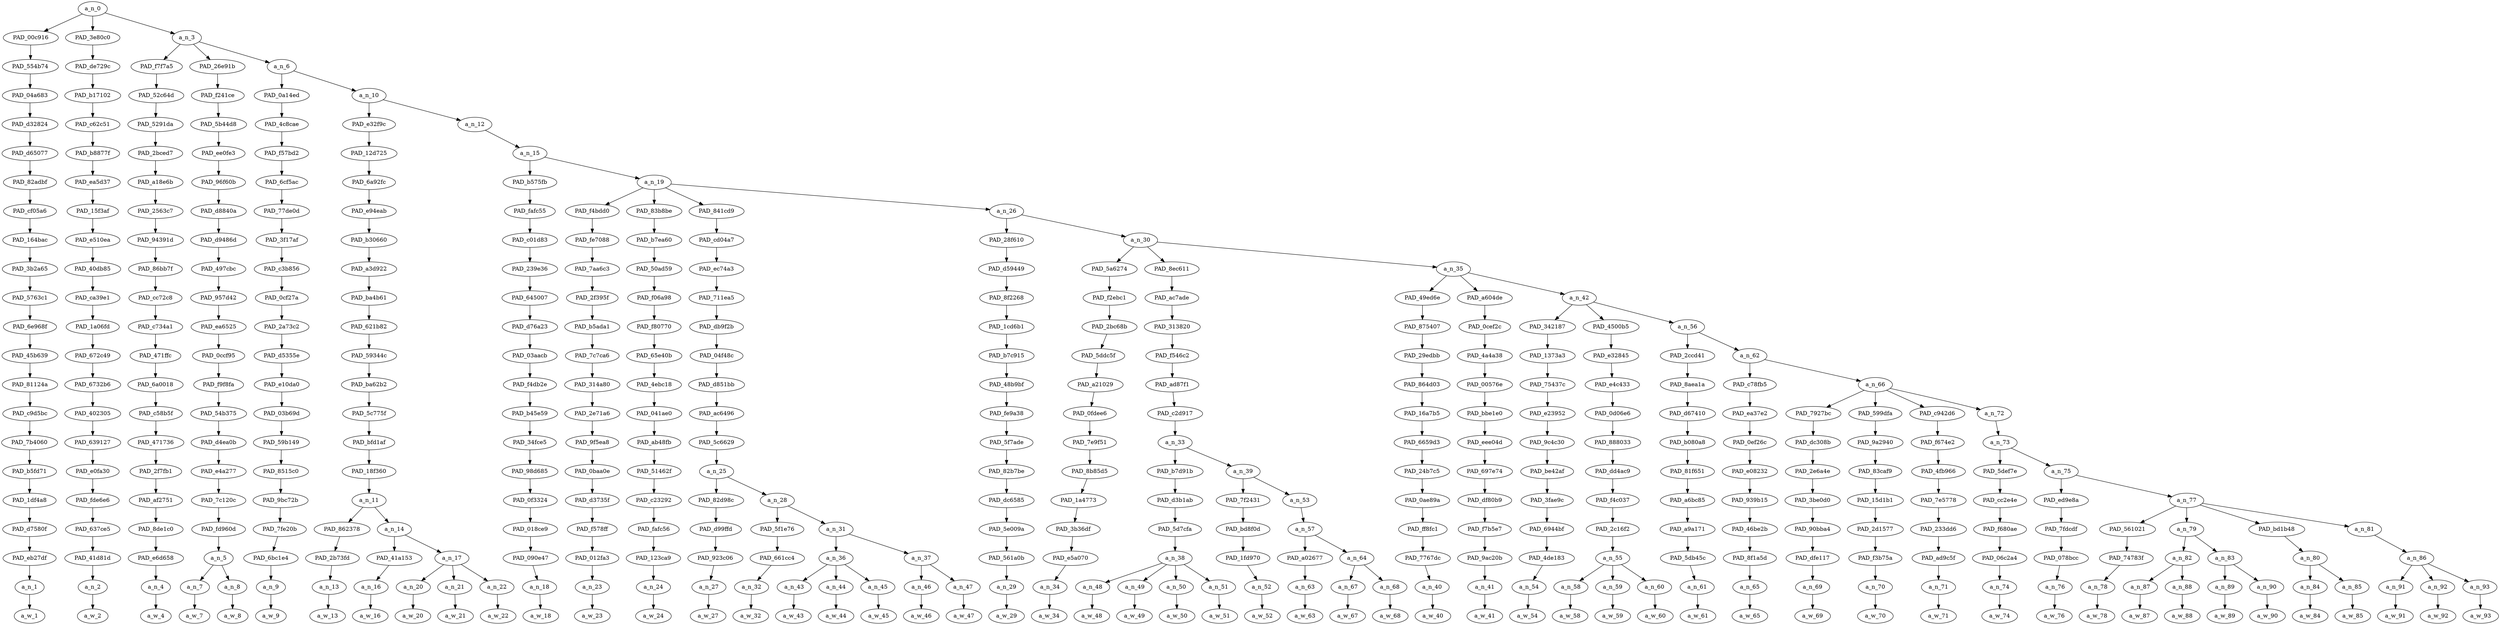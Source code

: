 strict digraph "" {
	a_n_0	[div_dir=1,
		index=0,
		level=21,
		pos="1.8002698607896088,21!",
		text_span="[0, 1, 2, 3, 4, 5, 6, 7, 8, 9, 10, 11, 12, 13, 14, 15, 16, 17, 18, 19, 20, 21, 22, 23, 24, 25, 26, 27, 28, 29, 30, 31, 32, 33, 34, \
35, 36, 37, 38, 39, 40, 41, 42, 43, 44, 45, 46, 47, 48, 49, 50, 51, 52, 53]",
		value=1.00000000];
	PAD_00c916	[div_dir=1,
		index=0,
		level=20,
		pos="0.0,20!",
		text_span="[0]",
		value=0.01052101];
	a_n_0 -> PAD_00c916;
	PAD_3e80c0	[div_dir=1,
		index=1,
		level=20,
		pos="1.0,20!",
		text_span="[1]",
		value=0.00898498];
	a_n_0 -> PAD_3e80c0;
	a_n_3	[div_dir=1,
		index=2,
		level=20,
		pos="4.400809582368827,20!",
		text_span="[2, 3, 4, 5, 6, 7, 8, 9, 10, 11, 12, 13, 14, 15, 16, 17, 18, 19, 20, 21, 22, 23, 24, 25, 26, 27, 28, 29, 30, 31, 32, 33, 34, 35, \
36, 37, 38, 39, 40, 41, 42, 43, 44, 45, 46, 47, 48, 49, 50, 51, 52, 53]",
		value=0.98032809];
	a_n_0 -> a_n_3;
	PAD_554b74	[div_dir=1,
		index=0,
		level=19,
		pos="0.0,19!",
		text_span="[0]",
		value=0.01052101];
	PAD_00c916 -> PAD_554b74;
	PAD_04a683	[div_dir=1,
		index=0,
		level=18,
		pos="0.0,18!",
		text_span="[0]",
		value=0.01052101];
	PAD_554b74 -> PAD_04a683;
	PAD_d32824	[div_dir=1,
		index=0,
		level=17,
		pos="0.0,17!",
		text_span="[0]",
		value=0.01052101];
	PAD_04a683 -> PAD_d32824;
	PAD_d65077	[div_dir=1,
		index=0,
		level=16,
		pos="0.0,16!",
		text_span="[0]",
		value=0.01052101];
	PAD_d32824 -> PAD_d65077;
	PAD_82adbf	[div_dir=1,
		index=0,
		level=15,
		pos="0.0,15!",
		text_span="[0]",
		value=0.01052101];
	PAD_d65077 -> PAD_82adbf;
	PAD_cf05a6	[div_dir=1,
		index=0,
		level=14,
		pos="0.0,14!",
		text_span="[0]",
		value=0.01052101];
	PAD_82adbf -> PAD_cf05a6;
	PAD_164bac	[div_dir=1,
		index=0,
		level=13,
		pos="0.0,13!",
		text_span="[0]",
		value=0.01052101];
	PAD_cf05a6 -> PAD_164bac;
	PAD_3b2a65	[div_dir=1,
		index=0,
		level=12,
		pos="0.0,12!",
		text_span="[0]",
		value=0.01052101];
	PAD_164bac -> PAD_3b2a65;
	PAD_5763c1	[div_dir=1,
		index=0,
		level=11,
		pos="0.0,11!",
		text_span="[0]",
		value=0.01052101];
	PAD_3b2a65 -> PAD_5763c1;
	PAD_6e968f	[div_dir=1,
		index=0,
		level=10,
		pos="0.0,10!",
		text_span="[0]",
		value=0.01052101];
	PAD_5763c1 -> PAD_6e968f;
	PAD_45b639	[div_dir=1,
		index=0,
		level=9,
		pos="0.0,9!",
		text_span="[0]",
		value=0.01052101];
	PAD_6e968f -> PAD_45b639;
	PAD_81124a	[div_dir=1,
		index=0,
		level=8,
		pos="0.0,8!",
		text_span="[0]",
		value=0.01052101];
	PAD_45b639 -> PAD_81124a;
	PAD_c9d5bc	[div_dir=1,
		index=0,
		level=7,
		pos="0.0,7!",
		text_span="[0]",
		value=0.01052101];
	PAD_81124a -> PAD_c9d5bc;
	PAD_7b4060	[div_dir=1,
		index=0,
		level=6,
		pos="0.0,6!",
		text_span="[0]",
		value=0.01052101];
	PAD_c9d5bc -> PAD_7b4060;
	PAD_b5fd71	[div_dir=1,
		index=0,
		level=5,
		pos="0.0,5!",
		text_span="[0]",
		value=0.01052101];
	PAD_7b4060 -> PAD_b5fd71;
	PAD_1df4a8	[div_dir=1,
		index=0,
		level=4,
		pos="0.0,4!",
		text_span="[0]",
		value=0.01052101];
	PAD_b5fd71 -> PAD_1df4a8;
	PAD_d7580f	[div_dir=1,
		index=0,
		level=3,
		pos="0.0,3!",
		text_span="[0]",
		value=0.01052101];
	PAD_1df4a8 -> PAD_d7580f;
	PAD_eb27df	[div_dir=1,
		index=0,
		level=2,
		pos="0.0,2!",
		text_span="[0]",
		value=0.01052101];
	PAD_d7580f -> PAD_eb27df;
	a_n_1	[div_dir=1,
		index=0,
		level=1,
		pos="0.0,1!",
		text_span="[0]",
		value=0.01052101];
	PAD_eb27df -> a_n_1;
	a_w_1	[div_dir=0,
		index=0,
		level=0,
		pos="0,0!",
		text_span="[0]",
		value=i];
	a_n_1 -> a_w_1;
	PAD_de729c	[div_dir=1,
		index=1,
		level=19,
		pos="1.0,19!",
		text_span="[1]",
		value=0.00898498];
	PAD_3e80c0 -> PAD_de729c;
	PAD_b17102	[div_dir=1,
		index=1,
		level=18,
		pos="1.0,18!",
		text_span="[1]",
		value=0.00898498];
	PAD_de729c -> PAD_b17102;
	PAD_c62c51	[div_dir=1,
		index=1,
		level=17,
		pos="1.0,17!",
		text_span="[1]",
		value=0.00898498];
	PAD_b17102 -> PAD_c62c51;
	PAD_b8877f	[div_dir=1,
		index=1,
		level=16,
		pos="1.0,16!",
		text_span="[1]",
		value=0.00898498];
	PAD_c62c51 -> PAD_b8877f;
	PAD_ea5d37	[div_dir=1,
		index=1,
		level=15,
		pos="1.0,15!",
		text_span="[1]",
		value=0.00898498];
	PAD_b8877f -> PAD_ea5d37;
	PAD_15f3af	[div_dir=1,
		index=1,
		level=14,
		pos="1.0,14!",
		text_span="[1]",
		value=0.00898498];
	PAD_ea5d37 -> PAD_15f3af;
	PAD_e510ea	[div_dir=1,
		index=1,
		level=13,
		pos="1.0,13!",
		text_span="[1]",
		value=0.00898498];
	PAD_15f3af -> PAD_e510ea;
	PAD_40db85	[div_dir=1,
		index=1,
		level=12,
		pos="1.0,12!",
		text_span="[1]",
		value=0.00898498];
	PAD_e510ea -> PAD_40db85;
	PAD_ca39e1	[div_dir=1,
		index=1,
		level=11,
		pos="1.0,11!",
		text_span="[1]",
		value=0.00898498];
	PAD_40db85 -> PAD_ca39e1;
	PAD_1a06fd	[div_dir=1,
		index=1,
		level=10,
		pos="1.0,10!",
		text_span="[1]",
		value=0.00898498];
	PAD_ca39e1 -> PAD_1a06fd;
	PAD_672c49	[div_dir=1,
		index=1,
		level=9,
		pos="1.0,9!",
		text_span="[1]",
		value=0.00898498];
	PAD_1a06fd -> PAD_672c49;
	PAD_6732b6	[div_dir=1,
		index=1,
		level=8,
		pos="1.0,8!",
		text_span="[1]",
		value=0.00898498];
	PAD_672c49 -> PAD_6732b6;
	PAD_402305	[div_dir=1,
		index=1,
		level=7,
		pos="1.0,7!",
		text_span="[1]",
		value=0.00898498];
	PAD_6732b6 -> PAD_402305;
	PAD_639127	[div_dir=1,
		index=1,
		level=6,
		pos="1.0,6!",
		text_span="[1]",
		value=0.00898498];
	PAD_402305 -> PAD_639127;
	PAD_e0fa30	[div_dir=1,
		index=1,
		level=5,
		pos="1.0,5!",
		text_span="[1]",
		value=0.00898498];
	PAD_639127 -> PAD_e0fa30;
	PAD_fde6e6	[div_dir=1,
		index=1,
		level=4,
		pos="1.0,4!",
		text_span="[1]",
		value=0.00898498];
	PAD_e0fa30 -> PAD_fde6e6;
	PAD_637ce5	[div_dir=1,
		index=1,
		level=3,
		pos="1.0,3!",
		text_span="[1]",
		value=0.00898498];
	PAD_fde6e6 -> PAD_637ce5;
	PAD_41d81d	[div_dir=1,
		index=1,
		level=2,
		pos="1.0,2!",
		text_span="[1]",
		value=0.00898498];
	PAD_637ce5 -> PAD_41d81d;
	a_n_2	[div_dir=1,
		index=1,
		level=1,
		pos="1.0,1!",
		text_span="[1]",
		value=0.00898498];
	PAD_41d81d -> a_n_2;
	a_w_2	[div_dir=0,
		index=1,
		level=0,
		pos="1,0!",
		text_span="[1]",
		value=never];
	a_n_2 -> a_w_2;
	PAD_f7f7a5	[div_dir=1,
		index=2,
		level=19,
		pos="2.0,19!",
		text_span="[2]",
		value=0.00850490];
	a_n_3 -> PAD_f7f7a5;
	PAD_26e91b	[div_dir=1,
		index=3,
		level=19,
		pos="3.5,19!",
		text_span="[3, 4]",
		value=0.02326761];
	a_n_3 -> PAD_26e91b;
	a_n_6	[div_dir=1,
		index=4,
		level=19,
		pos="7.702428747106482,19!",
		text_span="[5, 6, 7, 8, 9, 10, 11, 12, 13, 14, 15, 16, 17, 18, 19, 20, 21, 22, 23, 24, 25, 26, 27, 28, 29, 30, 31, 32, 33, 34, 35, 36, 37, \
38, 39, 40, 41, 42, 43, 44, 45, 46, 47, 48, 49, 50, 51, 52, 53]",
		value=0.94839617];
	a_n_3 -> a_n_6;
	PAD_52c64d	[div_dir=1,
		index=2,
		level=18,
		pos="2.0,18!",
		text_span="[2]",
		value=0.00850490];
	PAD_f7f7a5 -> PAD_52c64d;
	PAD_5291da	[div_dir=1,
		index=2,
		level=17,
		pos="2.0,17!",
		text_span="[2]",
		value=0.00850490];
	PAD_52c64d -> PAD_5291da;
	PAD_2bced7	[div_dir=1,
		index=2,
		level=16,
		pos="2.0,16!",
		text_span="[2]",
		value=0.00850490];
	PAD_5291da -> PAD_2bced7;
	PAD_a18e6b	[div_dir=1,
		index=2,
		level=15,
		pos="2.0,15!",
		text_span="[2]",
		value=0.00850490];
	PAD_2bced7 -> PAD_a18e6b;
	PAD_2563c7	[div_dir=1,
		index=2,
		level=14,
		pos="2.0,14!",
		text_span="[2]",
		value=0.00850490];
	PAD_a18e6b -> PAD_2563c7;
	PAD_94391d	[div_dir=1,
		index=2,
		level=13,
		pos="2.0,13!",
		text_span="[2]",
		value=0.00850490];
	PAD_2563c7 -> PAD_94391d;
	PAD_86bb7f	[div_dir=1,
		index=2,
		level=12,
		pos="2.0,12!",
		text_span="[2]",
		value=0.00850490];
	PAD_94391d -> PAD_86bb7f;
	PAD_cc72c8	[div_dir=1,
		index=2,
		level=11,
		pos="2.0,11!",
		text_span="[2]",
		value=0.00850490];
	PAD_86bb7f -> PAD_cc72c8;
	PAD_c734a1	[div_dir=1,
		index=2,
		level=10,
		pos="2.0,10!",
		text_span="[2]",
		value=0.00850490];
	PAD_cc72c8 -> PAD_c734a1;
	PAD_471ffc	[div_dir=1,
		index=2,
		level=9,
		pos="2.0,9!",
		text_span="[2]",
		value=0.00850490];
	PAD_c734a1 -> PAD_471ffc;
	PAD_6a0018	[div_dir=1,
		index=2,
		level=8,
		pos="2.0,8!",
		text_span="[2]",
		value=0.00850490];
	PAD_471ffc -> PAD_6a0018;
	PAD_c58b5f	[div_dir=1,
		index=2,
		level=7,
		pos="2.0,7!",
		text_span="[2]",
		value=0.00850490];
	PAD_6a0018 -> PAD_c58b5f;
	PAD_471736	[div_dir=1,
		index=2,
		level=6,
		pos="2.0,6!",
		text_span="[2]",
		value=0.00850490];
	PAD_c58b5f -> PAD_471736;
	PAD_2f7fb1	[div_dir=1,
		index=2,
		level=5,
		pos="2.0,5!",
		text_span="[2]",
		value=0.00850490];
	PAD_471736 -> PAD_2f7fb1;
	PAD_af2751	[div_dir=1,
		index=2,
		level=4,
		pos="2.0,4!",
		text_span="[2]",
		value=0.00850490];
	PAD_2f7fb1 -> PAD_af2751;
	PAD_8de1c0	[div_dir=1,
		index=2,
		level=3,
		pos="2.0,3!",
		text_span="[2]",
		value=0.00850490];
	PAD_af2751 -> PAD_8de1c0;
	PAD_e6d658	[div_dir=1,
		index=2,
		level=2,
		pos="2.0,2!",
		text_span="[2]",
		value=0.00850490];
	PAD_8de1c0 -> PAD_e6d658;
	a_n_4	[div_dir=1,
		index=2,
		level=1,
		pos="2.0,1!",
		text_span="[2]",
		value=0.00850490];
	PAD_e6d658 -> a_n_4;
	a_w_4	[div_dir=0,
		index=2,
		level=0,
		pos="2,0!",
		text_span="[2]",
		value=thought];
	a_n_4 -> a_w_4;
	PAD_f241ce	[div_dir=1,
		index=3,
		level=18,
		pos="3.5,18!",
		text_span="[3, 4]",
		value=0.02326761];
	PAD_26e91b -> PAD_f241ce;
	PAD_5b44d8	[div_dir=1,
		index=3,
		level=17,
		pos="3.5,17!",
		text_span="[3, 4]",
		value=0.02326761];
	PAD_f241ce -> PAD_5b44d8;
	PAD_ee0fe3	[div_dir=1,
		index=3,
		level=16,
		pos="3.5,16!",
		text_span="[3, 4]",
		value=0.02326761];
	PAD_5b44d8 -> PAD_ee0fe3;
	PAD_96f60b	[div_dir=1,
		index=3,
		level=15,
		pos="3.5,15!",
		text_span="[3, 4]",
		value=0.02326761];
	PAD_ee0fe3 -> PAD_96f60b;
	PAD_d8840a	[div_dir=1,
		index=3,
		level=14,
		pos="3.5,14!",
		text_span="[3, 4]",
		value=0.02326761];
	PAD_96f60b -> PAD_d8840a;
	PAD_d9486d	[div_dir=1,
		index=3,
		level=13,
		pos="3.5,13!",
		text_span="[3, 4]",
		value=0.02326761];
	PAD_d8840a -> PAD_d9486d;
	PAD_497cbc	[div_dir=1,
		index=3,
		level=12,
		pos="3.5,12!",
		text_span="[3, 4]",
		value=0.02326761];
	PAD_d9486d -> PAD_497cbc;
	PAD_957d42	[div_dir=1,
		index=3,
		level=11,
		pos="3.5,11!",
		text_span="[3, 4]",
		value=0.02326761];
	PAD_497cbc -> PAD_957d42;
	PAD_ea6525	[div_dir=1,
		index=3,
		level=10,
		pos="3.5,10!",
		text_span="[3, 4]",
		value=0.02326761];
	PAD_957d42 -> PAD_ea6525;
	PAD_0ccf95	[div_dir=1,
		index=3,
		level=9,
		pos="3.5,9!",
		text_span="[3, 4]",
		value=0.02326761];
	PAD_ea6525 -> PAD_0ccf95;
	PAD_f9f8fa	[div_dir=1,
		index=3,
		level=8,
		pos="3.5,8!",
		text_span="[3, 4]",
		value=0.02326761];
	PAD_0ccf95 -> PAD_f9f8fa;
	PAD_54b375	[div_dir=1,
		index=3,
		level=7,
		pos="3.5,7!",
		text_span="[3, 4]",
		value=0.02326761];
	PAD_f9f8fa -> PAD_54b375;
	PAD_d4ea0b	[div_dir=1,
		index=3,
		level=6,
		pos="3.5,6!",
		text_span="[3, 4]",
		value=0.02326761];
	PAD_54b375 -> PAD_d4ea0b;
	PAD_e4a277	[div_dir=1,
		index=3,
		level=5,
		pos="3.5,5!",
		text_span="[3, 4]",
		value=0.02326761];
	PAD_d4ea0b -> PAD_e4a277;
	PAD_7c120c	[div_dir=1,
		index=3,
		level=4,
		pos="3.5,4!",
		text_span="[3, 4]",
		value=0.02326761];
	PAD_e4a277 -> PAD_7c120c;
	PAD_fd960d	[div_dir=1,
		index=3,
		level=3,
		pos="3.5,3!",
		text_span="[3, 4]",
		value=0.02326761];
	PAD_7c120c -> PAD_fd960d;
	a_n_5	[div_dir=1,
		index=3,
		level=2,
		pos="3.5,2!",
		text_span="[3, 4]",
		value=0.02326761];
	PAD_fd960d -> a_n_5;
	a_n_7	[div_dir=1,
		index=3,
		level=1,
		pos="3.0,1!",
		text_span="[3]",
		value=0.00797080];
	a_n_5 -> a_n_7;
	a_n_8	[div_dir=1,
		index=4,
		level=1,
		pos="4.0,1!",
		text_span="[4]",
		value=0.01525248];
	a_n_5 -> a_n_8;
	a_w_7	[div_dir=0,
		index=3,
		level=0,
		pos="3,0!",
		text_span="[3]",
		value=about];
	a_n_7 -> a_w_7;
	a_w_8	[div_dir=0,
		index=4,
		level=0,
		pos="4,0!",
		text_span="[4]",
		value=race];
	a_n_8 -> a_w_8;
	PAD_0a14ed	[div_dir=1,
		index=4,
		level=18,
		pos="5.0,18!",
		text_span="[5]",
		value=0.00758243];
	a_n_6 -> PAD_0a14ed;
	a_n_10	[div_dir=1,
		index=5,
		level=18,
		pos="10.404857494212964,18!",
		text_span="[6, 7, 8, 9, 10, 11, 12, 13, 14, 15, 16, 17, 18, 19, 20, 21, 22, 23, 24, 25, 26, 27, 28, 29, 30, 31, 32, 33, 34, 35, 36, 37, 38, \
39, 40, 41, 42, 43, 44, 45, 46, 47, 48, 49, 50, 51, 52, 53]",
		value=0.94066020];
	a_n_6 -> a_n_10;
	PAD_4c8cae	[div_dir=1,
		index=4,
		level=17,
		pos="5.0,17!",
		text_span="[5]",
		value=0.00758243];
	PAD_0a14ed -> PAD_4c8cae;
	PAD_f57bd2	[div_dir=1,
		index=4,
		level=16,
		pos="5.0,16!",
		text_span="[5]",
		value=0.00758243];
	PAD_4c8cae -> PAD_f57bd2;
	PAD_6cf5ac	[div_dir=1,
		index=4,
		level=15,
		pos="5.0,15!",
		text_span="[5]",
		value=0.00758243];
	PAD_f57bd2 -> PAD_6cf5ac;
	PAD_77de0d	[div_dir=1,
		index=4,
		level=14,
		pos="5.0,14!",
		text_span="[5]",
		value=0.00758243];
	PAD_6cf5ac -> PAD_77de0d;
	PAD_3f17af	[div_dir=1,
		index=4,
		level=13,
		pos="5.0,13!",
		text_span="[5]",
		value=0.00758243];
	PAD_77de0d -> PAD_3f17af;
	PAD_c3b856	[div_dir=1,
		index=4,
		level=12,
		pos="5.0,12!",
		text_span="[5]",
		value=0.00758243];
	PAD_3f17af -> PAD_c3b856;
	PAD_0cf27a	[div_dir=1,
		index=4,
		level=11,
		pos="5.0,11!",
		text_span="[5]",
		value=0.00758243];
	PAD_c3b856 -> PAD_0cf27a;
	PAD_2a73c2	[div_dir=1,
		index=4,
		level=10,
		pos="5.0,10!",
		text_span="[5]",
		value=0.00758243];
	PAD_0cf27a -> PAD_2a73c2;
	PAD_d5355e	[div_dir=1,
		index=4,
		level=9,
		pos="5.0,9!",
		text_span="[5]",
		value=0.00758243];
	PAD_2a73c2 -> PAD_d5355e;
	PAD_e10da0	[div_dir=1,
		index=4,
		level=8,
		pos="5.0,8!",
		text_span="[5]",
		value=0.00758243];
	PAD_d5355e -> PAD_e10da0;
	PAD_03b69d	[div_dir=1,
		index=4,
		level=7,
		pos="5.0,7!",
		text_span="[5]",
		value=0.00758243];
	PAD_e10da0 -> PAD_03b69d;
	PAD_59b149	[div_dir=1,
		index=4,
		level=6,
		pos="5.0,6!",
		text_span="[5]",
		value=0.00758243];
	PAD_03b69d -> PAD_59b149;
	PAD_8515c0	[div_dir=1,
		index=4,
		level=5,
		pos="5.0,5!",
		text_span="[5]",
		value=0.00758243];
	PAD_59b149 -> PAD_8515c0;
	PAD_9bc72b	[div_dir=1,
		index=4,
		level=4,
		pos="5.0,4!",
		text_span="[5]",
		value=0.00758243];
	PAD_8515c0 -> PAD_9bc72b;
	PAD_7fe20b	[div_dir=1,
		index=4,
		level=3,
		pos="5.0,3!",
		text_span="[5]",
		value=0.00758243];
	PAD_9bc72b -> PAD_7fe20b;
	PAD_6bc1e4	[div_dir=1,
		index=4,
		level=2,
		pos="5.0,2!",
		text_span="[5]",
		value=0.00758243];
	PAD_7fe20b -> PAD_6bc1e4;
	a_n_9	[div_dir=1,
		index=5,
		level=1,
		pos="5.0,1!",
		text_span="[5]",
		value=0.00758243];
	PAD_6bc1e4 -> a_n_9;
	a_w_9	[div_dir=0,
		index=5,
		level=0,
		pos="5,0!",
		text_span="[5]",
		value=in];
	a_n_9 -> a_w_9;
	PAD_e32f9c	[div_dir=1,
		index=5,
		level=17,
		pos="7.0,17!",
		text_span="[6, 7, 8, 9, 10]",
		value=0.05967443];
	a_n_10 -> PAD_e32f9c;
	a_n_12	[div_dir=1,
		index=6,
		level=17,
		pos="13.809714988425927,17!",
		text_span="[11, 12, 13, 14, 15, 16, 17, 18, 19, 20, 21, 22, 23, 24, 25, 26, 27, 28, 29, 30, 31, 32, 33, 34, 35, 36, 37, 38, 39, 40, 41, 42, \
43, 44, 45, 46, 47, 48, 49, 50, 51, 52, 53]",
		value=0.88083484];
	a_n_10 -> a_n_12;
	PAD_12d725	[div_dir=1,
		index=5,
		level=16,
		pos="7.0,16!",
		text_span="[6, 7, 8, 9, 10]",
		value=0.05967443];
	PAD_e32f9c -> PAD_12d725;
	PAD_6a92fc	[div_dir=1,
		index=5,
		level=15,
		pos="7.0,15!",
		text_span="[6, 7, 8, 9, 10]",
		value=0.05967443];
	PAD_12d725 -> PAD_6a92fc;
	PAD_e94eab	[div_dir=1,
		index=5,
		level=14,
		pos="7.0,14!",
		text_span="[6, 7, 8, 9, 10]",
		value=0.05967443];
	PAD_6a92fc -> PAD_e94eab;
	PAD_b30660	[div_dir=1,
		index=5,
		level=13,
		pos="7.0,13!",
		text_span="[6, 7, 8, 9, 10]",
		value=0.05967443];
	PAD_e94eab -> PAD_b30660;
	PAD_a3d922	[div_dir=1,
		index=5,
		level=12,
		pos="7.0,12!",
		text_span="[6, 7, 8, 9, 10]",
		value=0.05967443];
	PAD_b30660 -> PAD_a3d922;
	PAD_ba4b61	[div_dir=1,
		index=5,
		level=11,
		pos="7.0,11!",
		text_span="[6, 7, 8, 9, 10]",
		value=0.05967443];
	PAD_a3d922 -> PAD_ba4b61;
	PAD_621b82	[div_dir=1,
		index=5,
		level=10,
		pos="7.0,10!",
		text_span="[6, 7, 8, 9, 10]",
		value=0.05967443];
	PAD_ba4b61 -> PAD_621b82;
	PAD_59344c	[div_dir=1,
		index=5,
		level=9,
		pos="7.0,9!",
		text_span="[6, 7, 8, 9, 10]",
		value=0.05967443];
	PAD_621b82 -> PAD_59344c;
	PAD_ba62b2	[div_dir=1,
		index=5,
		level=8,
		pos="7.0,8!",
		text_span="[6, 7, 8, 9, 10]",
		value=0.05967443];
	PAD_59344c -> PAD_ba62b2;
	PAD_5c775f	[div_dir=1,
		index=5,
		level=7,
		pos="7.0,7!",
		text_span="[6, 7, 8, 9, 10]",
		value=0.05967443];
	PAD_ba62b2 -> PAD_5c775f;
	PAD_bfd1af	[div_dir=1,
		index=5,
		level=6,
		pos="7.0,6!",
		text_span="[6, 7, 8, 9, 10]",
		value=0.05967443];
	PAD_5c775f -> PAD_bfd1af;
	PAD_18f360	[div_dir=1,
		index=5,
		level=5,
		pos="7.0,5!",
		text_span="[6, 7, 8, 9, 10]",
		value=0.05967443];
	PAD_bfd1af -> PAD_18f360;
	a_n_11	[div_dir=1,
		index=5,
		level=4,
		pos="7.0,4!",
		text_span="[6, 7, 8, 9, 10]",
		value=0.05967443];
	PAD_18f360 -> a_n_11;
	PAD_862378	[div_dir=1,
		index=5,
		level=3,
		pos="6.0,3!",
		text_span="[6]",
		value=0.00823049];
	a_n_11 -> PAD_862378;
	a_n_14	[div_dir=1,
		index=6,
		level=3,
		pos="8.0,3!",
		text_span="[7, 8, 9, 10]",
		value=0.05134296];
	a_n_11 -> a_n_14;
	PAD_2b73fd	[div_dir=1,
		index=5,
		level=2,
		pos="6.0,2!",
		text_span="[6]",
		value=0.00823049];
	PAD_862378 -> PAD_2b73fd;
	a_n_13	[div_dir=1,
		index=6,
		level=1,
		pos="6.0,1!",
		text_span="[6]",
		value=0.00823049];
	PAD_2b73fd -> a_n_13;
	a_w_13	[div_dir=0,
		index=6,
		level=0,
		pos="6,0!",
		text_span="[6]",
		value=terms];
	a_n_13 -> a_w_13;
	PAD_41a153	[div_dir=1,
		index=6,
		level=2,
		pos="7.0,2!",
		text_span="[7]",
		value=0.00744551];
	a_n_14 -> PAD_41a153;
	a_n_17	[div_dir=1,
		index=7,
		level=2,
		pos="9.0,2!",
		text_span="[8, 9, 10]",
		value=0.04378750];
	a_n_14 -> a_n_17;
	a_n_16	[div_dir=1,
		index=7,
		level=1,
		pos="7.0,1!",
		text_span="[7]",
		value=0.00744551];
	PAD_41a153 -> a_n_16;
	a_w_16	[div_dir=0,
		index=7,
		level=0,
		pos="7,0!",
		text_span="[7]",
		value=of];
	a_n_16 -> a_w_16;
	a_n_20	[div_dir=1,
		index=8,
		level=1,
		pos="8.0,1!",
		text_span="[8]",
		value=0.01884837];
	a_n_17 -> a_n_20;
	a_n_21	[div_dir=-1,
		index=9,
		level=1,
		pos="9.0,1!",
		text_span="[9]",
		value=0.00806073];
	a_n_17 -> a_n_21;
	a_n_22	[div_dir=1,
		index=10,
		level=1,
		pos="10.0,1!",
		text_span="[10]",
		value=0.01678360];
	a_n_17 -> a_n_22;
	a_w_20	[div_dir=0,
		index=8,
		level=0,
		pos="8,0!",
		text_span="[8]",
		value=iq];
	a_n_20 -> a_w_20;
	a_w_21	[div_dir=0,
		index=9,
		level=0,
		pos="9,0!",
		text_span="[9]",
		value=or];
	a_n_21 -> a_w_21;
	a_w_22	[div_dir=0,
		index=10,
		level=0,
		pos="10,0!",
		text_span="[10]",
		value=nationalism];
	a_n_22 -> a_w_22;
	a_n_15	[div_dir=1,
		index=6,
		level=16,
		pos="13.809714988425927,16!",
		text_span="[11, 12, 13, 14, 15, 16, 17, 18, 19, 20, 21, 22, 23, 24, 25, 26, 27, 28, 29, 30, 31, 32, 33, 34, 35, 36, 37, 38, 39, 40, 41, 42, \
43, 44, 45, 46, 47, 48, 49, 50, 51, 52, 53]",
		value=0.88070848];
	a_n_12 -> a_n_15;
	PAD_b575fb	[div_dir=1,
		index=6,
		level=15,
		pos="11.0,15!",
		text_span="[11]",
		value=0.00659026];
	a_n_15 -> PAD_b575fb;
	a_n_19	[div_dir=1,
		index=7,
		level=15,
		pos="16.619429976851855,15!",
		text_span="[12, 13, 14, 15, 16, 17, 18, 19, 20, 21, 22, 23, 24, 25, 26, 27, 28, 29, 30, 31, 32, 33, 34, 35, 36, 37, 38, 39, 40, 41, 42, 43, \
44, 45, 46, 47, 48, 49, 50, 51, 52, 53]",
		value=0.87399187];
	a_n_15 -> a_n_19;
	PAD_fafc55	[div_dir=1,
		index=6,
		level=14,
		pos="11.0,14!",
		text_span="[11]",
		value=0.00659026];
	PAD_b575fb -> PAD_fafc55;
	PAD_c01d83	[div_dir=1,
		index=6,
		level=13,
		pos="11.0,13!",
		text_span="[11]",
		value=0.00659026];
	PAD_fafc55 -> PAD_c01d83;
	PAD_239e36	[div_dir=1,
		index=6,
		level=12,
		pos="11.0,12!",
		text_span="[11]",
		value=0.00659026];
	PAD_c01d83 -> PAD_239e36;
	PAD_645007	[div_dir=1,
		index=6,
		level=11,
		pos="11.0,11!",
		text_span="[11]",
		value=0.00659026];
	PAD_239e36 -> PAD_645007;
	PAD_d76a23	[div_dir=1,
		index=6,
		level=10,
		pos="11.0,10!",
		text_span="[11]",
		value=0.00659026];
	PAD_645007 -> PAD_d76a23;
	PAD_03aacb	[div_dir=1,
		index=6,
		level=9,
		pos="11.0,9!",
		text_span="[11]",
		value=0.00659026];
	PAD_d76a23 -> PAD_03aacb;
	PAD_f4db2e	[div_dir=1,
		index=6,
		level=8,
		pos="11.0,8!",
		text_span="[11]",
		value=0.00659026];
	PAD_03aacb -> PAD_f4db2e;
	PAD_b45e59	[div_dir=1,
		index=6,
		level=7,
		pos="11.0,7!",
		text_span="[11]",
		value=0.00659026];
	PAD_f4db2e -> PAD_b45e59;
	PAD_34fce5	[div_dir=1,
		index=6,
		level=6,
		pos="11.0,6!",
		text_span="[11]",
		value=0.00659026];
	PAD_b45e59 -> PAD_34fce5;
	PAD_98d685	[div_dir=1,
		index=6,
		level=5,
		pos="11.0,5!",
		text_span="[11]",
		value=0.00659026];
	PAD_34fce5 -> PAD_98d685;
	PAD_0f3324	[div_dir=1,
		index=6,
		level=4,
		pos="11.0,4!",
		text_span="[11]",
		value=0.00659026];
	PAD_98d685 -> PAD_0f3324;
	PAD_018ce9	[div_dir=1,
		index=7,
		level=3,
		pos="11.0,3!",
		text_span="[11]",
		value=0.00659026];
	PAD_0f3324 -> PAD_018ce9;
	PAD_090e47	[div_dir=1,
		index=8,
		level=2,
		pos="11.0,2!",
		text_span="[11]",
		value=0.00659026];
	PAD_018ce9 -> PAD_090e47;
	a_n_18	[div_dir=1,
		index=11,
		level=1,
		pos="11.0,1!",
		text_span="[11]",
		value=0.00659026];
	PAD_090e47 -> a_n_18;
	a_w_18	[div_dir=0,
		index=11,
		level=0,
		pos="11,0!",
		text_span="[11]",
		value=it];
	a_n_18 -> a_w_18;
	PAD_f4bdd0	[div_dir=-1,
		index=7,
		level=14,
		pos="12.0,14!",
		text_span="[12]",
		value=0.00762815];
	a_n_19 -> PAD_f4bdd0;
	PAD_83b8be	[div_dir=1,
		index=8,
		level=14,
		pos="13.0,14!",
		text_span="[13]",
		value=0.00635916];
	a_n_19 -> PAD_83b8be;
	PAD_841cd9	[div_dir=1,
		index=9,
		level=14,
		pos="16.3125,14!",
		text_span="[14, 15, 16, 17, 18, 19, 20]",
		value=0.41204938];
	a_n_19 -> PAD_841cd9;
	a_n_26	[div_dir=1,
		index=10,
		level=14,
		pos="25.165219907407412,14!",
		text_span="[21, 22, 23, 24, 25, 26, 27, 28, 29, 30, 31, 32, 33, 34, 35, 36, 37, 38, 39, 40, 41, 42, 43, 44, 45, 46, 47, 48, 49, 50, 51, 52, \
53]",
		value=0.44783118];
	a_n_19 -> a_n_26;
	PAD_fe7088	[div_dir=-1,
		index=7,
		level=13,
		pos="12.0,13!",
		text_span="[12]",
		value=0.00762815];
	PAD_f4bdd0 -> PAD_fe7088;
	PAD_7aa6c3	[div_dir=-1,
		index=7,
		level=12,
		pos="12.0,12!",
		text_span="[12]",
		value=0.00762815];
	PAD_fe7088 -> PAD_7aa6c3;
	PAD_2f395f	[div_dir=-1,
		index=7,
		level=11,
		pos="12.0,11!",
		text_span="[12]",
		value=0.00762815];
	PAD_7aa6c3 -> PAD_2f395f;
	PAD_b5ada1	[div_dir=-1,
		index=7,
		level=10,
		pos="12.0,10!",
		text_span="[12]",
		value=0.00762815];
	PAD_2f395f -> PAD_b5ada1;
	PAD_7c7ca6	[div_dir=-1,
		index=7,
		level=9,
		pos="12.0,9!",
		text_span="[12]",
		value=0.00762815];
	PAD_b5ada1 -> PAD_7c7ca6;
	PAD_314a80	[div_dir=-1,
		index=7,
		level=8,
		pos="12.0,8!",
		text_span="[12]",
		value=0.00762815];
	PAD_7c7ca6 -> PAD_314a80;
	PAD_2e71a6	[div_dir=-1,
		index=7,
		level=7,
		pos="12.0,7!",
		text_span="[12]",
		value=0.00762815];
	PAD_314a80 -> PAD_2e71a6;
	PAD_9f5ea8	[div_dir=-1,
		index=7,
		level=6,
		pos="12.0,6!",
		text_span="[12]",
		value=0.00762815];
	PAD_2e71a6 -> PAD_9f5ea8;
	PAD_0baa0e	[div_dir=-1,
		index=7,
		level=5,
		pos="12.0,5!",
		text_span="[12]",
		value=0.00762815];
	PAD_9f5ea8 -> PAD_0baa0e;
	PAD_d3735f	[div_dir=-1,
		index=7,
		level=4,
		pos="12.0,4!",
		text_span="[12]",
		value=0.00762815];
	PAD_0baa0e -> PAD_d3735f;
	PAD_f578ff	[div_dir=-1,
		index=8,
		level=3,
		pos="12.0,3!",
		text_span="[12]",
		value=0.00762815];
	PAD_d3735f -> PAD_f578ff;
	PAD_012fa3	[div_dir=-1,
		index=9,
		level=2,
		pos="12.0,2!",
		text_span="[12]",
		value=0.00762815];
	PAD_f578ff -> PAD_012fa3;
	a_n_23	[div_dir=-1,
		index=12,
		level=1,
		pos="12.0,1!",
		text_span="[12]",
		value=0.00762815];
	PAD_012fa3 -> a_n_23;
	a_w_23	[div_dir=0,
		index=12,
		level=0,
		pos="12,0!",
		text_span="[12]",
		value=wasn];
	a_n_23 -> a_w_23;
	PAD_b7ea60	[div_dir=1,
		index=8,
		level=13,
		pos="13.0,13!",
		text_span="[13]",
		value=0.00635916];
	PAD_83b8be -> PAD_b7ea60;
	PAD_50ad59	[div_dir=1,
		index=8,
		level=12,
		pos="13.0,12!",
		text_span="[13]",
		value=0.00635916];
	PAD_b7ea60 -> PAD_50ad59;
	PAD_f06a98	[div_dir=1,
		index=8,
		level=11,
		pos="13.0,11!",
		text_span="[13]",
		value=0.00635916];
	PAD_50ad59 -> PAD_f06a98;
	PAD_f80770	[div_dir=1,
		index=8,
		level=10,
		pos="13.0,10!",
		text_span="[13]",
		value=0.00635916];
	PAD_f06a98 -> PAD_f80770;
	PAD_65e40b	[div_dir=1,
		index=8,
		level=9,
		pos="13.0,9!",
		text_span="[13]",
		value=0.00635916];
	PAD_f80770 -> PAD_65e40b;
	PAD_4ebc18	[div_dir=1,
		index=8,
		level=8,
		pos="13.0,8!",
		text_span="[13]",
		value=0.00635916];
	PAD_65e40b -> PAD_4ebc18;
	PAD_041ae0	[div_dir=1,
		index=8,
		level=7,
		pos="13.0,7!",
		text_span="[13]",
		value=0.00635916];
	PAD_4ebc18 -> PAD_041ae0;
	PAD_ab48fb	[div_dir=1,
		index=8,
		level=6,
		pos="13.0,6!",
		text_span="[13]",
		value=0.00635916];
	PAD_041ae0 -> PAD_ab48fb;
	PAD_51462f	[div_dir=1,
		index=8,
		level=5,
		pos="13.0,5!",
		text_span="[13]",
		value=0.00635916];
	PAD_ab48fb -> PAD_51462f;
	PAD_c23292	[div_dir=1,
		index=8,
		level=4,
		pos="13.0,4!",
		text_span="[13]",
		value=0.00635916];
	PAD_51462f -> PAD_c23292;
	PAD_fafc56	[div_dir=1,
		index=9,
		level=3,
		pos="13.0,3!",
		text_span="[13]",
		value=0.00635916];
	PAD_c23292 -> PAD_fafc56;
	PAD_123ca9	[div_dir=1,
		index=10,
		level=2,
		pos="13.0,2!",
		text_span="[13]",
		value=0.00635916];
	PAD_fafc56 -> PAD_123ca9;
	a_n_24	[div_dir=1,
		index=13,
		level=1,
		pos="13.0,1!",
		text_span="[13]",
		value=0.00635916];
	PAD_123ca9 -> a_n_24;
	a_w_24	[div_dir=0,
		index=13,
		level=0,
		pos="13,0!",
		text_span="[13]",
		value=t];
	a_n_24 -> a_w_24;
	PAD_cd04a7	[div_dir=1,
		index=9,
		level=13,
		pos="16.3125,13!",
		text_span="[14, 15, 16, 17, 18, 19, 20]",
		value=0.41204938];
	PAD_841cd9 -> PAD_cd04a7;
	PAD_ec74a3	[div_dir=1,
		index=9,
		level=12,
		pos="16.3125,12!",
		text_span="[14, 15, 16, 17, 18, 19, 20]",
		value=0.41204938];
	PAD_cd04a7 -> PAD_ec74a3;
	PAD_711ea5	[div_dir=1,
		index=9,
		level=11,
		pos="16.3125,11!",
		text_span="[14, 15, 16, 17, 18, 19, 20]",
		value=0.41204938];
	PAD_ec74a3 -> PAD_711ea5;
	PAD_db9f2b	[div_dir=1,
		index=9,
		level=10,
		pos="16.3125,10!",
		text_span="[14, 15, 16, 17, 18, 19, 20]",
		value=0.41204938];
	PAD_711ea5 -> PAD_db9f2b;
	PAD_04f48c	[div_dir=1,
		index=9,
		level=9,
		pos="16.3125,9!",
		text_span="[14, 15, 16, 17, 18, 19, 20]",
		value=0.41204938];
	PAD_db9f2b -> PAD_04f48c;
	PAD_d851bb	[div_dir=1,
		index=9,
		level=8,
		pos="16.3125,8!",
		text_span="[14, 15, 16, 17, 18, 19, 20]",
		value=0.41204938];
	PAD_04f48c -> PAD_d851bb;
	PAD_ac6496	[div_dir=1,
		index=9,
		level=7,
		pos="16.3125,7!",
		text_span="[14, 15, 16, 17, 18, 19, 20]",
		value=0.41204938];
	PAD_d851bb -> PAD_ac6496;
	PAD_5c6629	[div_dir=1,
		index=9,
		level=6,
		pos="16.3125,6!",
		text_span="[14, 15, 16, 17, 18, 19, 20]",
		value=0.41204938];
	PAD_ac6496 -> PAD_5c6629;
	a_n_25	[div_dir=1,
		index=9,
		level=5,
		pos="16.3125,5!",
		text_span="[14, 15, 16, 17, 18, 19, 20]",
		value=0.41204938];
	PAD_5c6629 -> a_n_25;
	PAD_82d98c	[div_dir=1,
		index=9,
		level=4,
		pos="14.0,4!",
		text_span="[14]",
		value=0.01008898];
	a_n_25 -> PAD_82d98c;
	a_n_28	[div_dir=1,
		index=10,
		level=4,
		pos="18.625,4!",
		text_span="[15, 16, 17, 18, 19, 20]",
		value=0.40187434];
	a_n_25 -> a_n_28;
	PAD_d99ffd	[div_dir=1,
		index=10,
		level=3,
		pos="14.0,3!",
		text_span="[14]",
		value=0.01008898];
	PAD_82d98c -> PAD_d99ffd;
	PAD_923c06	[div_dir=1,
		index=11,
		level=2,
		pos="14.0,2!",
		text_span="[14]",
		value=0.01008898];
	PAD_d99ffd -> PAD_923c06;
	a_n_27	[div_dir=1,
		index=14,
		level=1,
		pos="14.0,1!",
		text_span="[14]",
		value=0.01008898];
	PAD_923c06 -> a_n_27;
	a_w_27	[div_dir=0,
		index=14,
		level=0,
		pos="14,0!",
		text_span="[14]",
		value=until];
	a_n_27 -> a_w_27;
	PAD_5f1e76	[div_dir=1,
		index=12,
		level=3,
		pos="20.0,3!",
		text_span="[20]",
		value=0.05335376];
	a_n_28 -> PAD_5f1e76;
	a_n_31	[div_dir=1,
		index=11,
		level=3,
		pos="17.25,3!",
		text_span="[15, 16, 17, 18, 19]",
		value=0.34843106];
	a_n_28 -> a_n_31;
	PAD_661cc4	[div_dir=1,
		index=14,
		level=2,
		pos="20.0,2!",
		text_span="[20]",
		value=0.05335376];
	PAD_5f1e76 -> PAD_661cc4;
	a_n_32	[div_dir=1,
		index=20,
		level=1,
		pos="20.0,1!",
		text_span="[20]",
		value=0.05335376];
	PAD_661cc4 -> a_n_32;
	a_w_32	[div_dir=0,
		index=20,
		level=0,
		pos="20,0!",
		text_span="[20]",
		value=obama];
	a_n_32 -> a_w_32;
	a_n_36	[div_dir=1,
		index=12,
		level=2,
		pos="16.0,2!",
		text_span="[15, 16, 17]",
		value=0.06127518];
	a_n_31 -> a_n_36;
	a_n_37	[div_dir=1,
		index=13,
		level=2,
		pos="18.5,2!",
		text_span="[18, 19]",
		value=0.28709691];
	a_n_31 -> a_n_37;
	a_n_43	[div_dir=1,
		index=15,
		level=1,
		pos="15.0,1!",
		text_span="[15]",
		value=0.01139625];
	a_n_36 -> a_n_43;
	a_n_44	[div_dir=1,
		index=16,
		level=1,
		pos="16.0,1!",
		text_span="[16]",
		value=0.02466199];
	a_n_36 -> a_n_44;
	a_n_45	[div_dir=-1,
		index=17,
		level=1,
		pos="17.0,1!",
		text_span="[17]",
		value=0.02514361];
	a_n_36 -> a_n_45;
	a_w_43	[div_dir=0,
		index=15,
		level=0,
		pos="15,0!",
		text_span="[15]",
		value=the];
	a_n_43 -> a_w_43;
	a_w_44	[div_dir=0,
		index=16,
		level=0,
		pos="16,0!",
		text_span="[16]",
		value=stupid];
	a_n_44 -> a_w_44;
	a_w_45	[div_dir=0,
		index=17,
		level=0,
		pos="17,0!",
		text_span="[17]",
		value=left];
	a_n_45 -> a_w_45;
	a_n_46	[div_dir=1,
		index=18,
		level=1,
		pos="18.0,1!",
		text_span="[18]",
		value=0.02741953];
	a_n_37 -> a_n_46;
	a_n_47	[div_dir=-1,
		index=19,
		level=1,
		pos="19.0,1!",
		text_span="[19]",
		value=0.25965694];
	a_n_37 -> a_n_47;
	a_w_46	[div_dir=0,
		index=18,
		level=0,
		pos="18,0!",
		text_span="[18]",
		value=under];
	a_n_46 -> a_w_46;
	a_w_47	[div_dir=0,
		index=19,
		level=0,
		pos="19,0!",
		text_span="[19]",
		value=dindunuffin];
	a_n_47 -> a_w_47;
	PAD_28f610	[div_dir=1,
		index=10,
		level=13,
		pos="21.0,13!",
		text_span="[21]",
		value=0.01197530];
	a_n_26 -> PAD_28f610;
	a_n_30	[div_dir=1,
		index=11,
		level=13,
		pos="29.33043981481482,13!",
		text_span="[22, 23, 24, 25, 26, 27, 28, 29, 30, 31, 32, 33, 34, 35, 36, 37, 38, 39, 40, 41, 42, 43, 44, 45, 46, 47, 48, 49, 50, 51, 52, 53]",
		value=0.43576082];
	a_n_26 -> a_n_30;
	PAD_d59449	[div_dir=1,
		index=10,
		level=12,
		pos="21.0,12!",
		text_span="[21]",
		value=0.01197530];
	PAD_28f610 -> PAD_d59449;
	PAD_8f2268	[div_dir=1,
		index=10,
		level=11,
		pos="21.0,11!",
		text_span="[21]",
		value=0.01197530];
	PAD_d59449 -> PAD_8f2268;
	PAD_1cd6b1	[div_dir=1,
		index=10,
		level=10,
		pos="21.0,10!",
		text_span="[21]",
		value=0.01197530];
	PAD_8f2268 -> PAD_1cd6b1;
	PAD_b7c915	[div_dir=1,
		index=10,
		level=9,
		pos="21.0,9!",
		text_span="[21]",
		value=0.01197530];
	PAD_1cd6b1 -> PAD_b7c915;
	PAD_48b9bf	[div_dir=1,
		index=10,
		level=8,
		pos="21.0,8!",
		text_span="[21]",
		value=0.01197530];
	PAD_b7c915 -> PAD_48b9bf;
	PAD_fe9a38	[div_dir=1,
		index=10,
		level=7,
		pos="21.0,7!",
		text_span="[21]",
		value=0.01197530];
	PAD_48b9bf -> PAD_fe9a38;
	PAD_5f7ade	[div_dir=1,
		index=10,
		level=6,
		pos="21.0,6!",
		text_span="[21]",
		value=0.01197530];
	PAD_fe9a38 -> PAD_5f7ade;
	PAD_82b7be	[div_dir=1,
		index=10,
		level=5,
		pos="21.0,5!",
		text_span="[21]",
		value=0.01197530];
	PAD_5f7ade -> PAD_82b7be;
	PAD_dc6585	[div_dir=1,
		index=11,
		level=4,
		pos="21.0,4!",
		text_span="[21]",
		value=0.01197530];
	PAD_82b7be -> PAD_dc6585;
	PAD_5e009a	[div_dir=1,
		index=13,
		level=3,
		pos="21.0,3!",
		text_span="[21]",
		value=0.01197530];
	PAD_dc6585 -> PAD_5e009a;
	PAD_561a0b	[div_dir=1,
		index=15,
		level=2,
		pos="21.0,2!",
		text_span="[21]",
		value=0.01197530];
	PAD_5e009a -> PAD_561a0b;
	a_n_29	[div_dir=1,
		index=21,
		level=1,
		pos="21.0,1!",
		text_span="[21]",
		value=0.01197530];
	PAD_561a0b -> a_n_29;
	a_w_29	[div_dir=0,
		index=21,
		level=0,
		pos="21,0!",
		text_span="[21]",
		value=that];
	a_n_29 -> a_w_29;
	PAD_5a6274	[div_dir=-1,
		index=12,
		level=12,
		pos="30.0,12!",
		text_span="[30]",
		value=0.00840689];
	a_n_30 -> PAD_5a6274;
	PAD_8ec611	[div_dir=1,
		index=11,
		level=12,
		pos="25.1875,12!",
		text_span="[22, 23, 24, 25, 26, 27, 28, 29]",
		value=0.15341830];
	a_n_30 -> PAD_8ec611;
	a_n_35	[div_dir=1,
		index=13,
		level=12,
		pos="32.80381944444445,12!",
		text_span="[31, 32, 33, 34, 35, 36, 37, 38, 39, 40, 41, 42, 43, 44, 45, 46, 47, 48, 49, 50, 51, 52, 53]",
		value=0.27384582];
	a_n_30 -> a_n_35;
	PAD_f2ebc1	[div_dir=-1,
		index=12,
		level=11,
		pos="30.0,11!",
		text_span="[30]",
		value=0.00840689];
	PAD_5a6274 -> PAD_f2ebc1;
	PAD_2bc68b	[div_dir=-1,
		index=12,
		level=10,
		pos="30.0,10!",
		text_span="[30]",
		value=0.00840689];
	PAD_f2ebc1 -> PAD_2bc68b;
	PAD_5ddc5f	[div_dir=-1,
		index=12,
		level=9,
		pos="30.0,9!",
		text_span="[30]",
		value=0.00840689];
	PAD_2bc68b -> PAD_5ddc5f;
	PAD_a21029	[div_dir=-1,
		index=12,
		level=8,
		pos="30.0,8!",
		text_span="[30]",
		value=0.00840689];
	PAD_5ddc5f -> PAD_a21029;
	PAD_0fdee6	[div_dir=-1,
		index=12,
		level=7,
		pos="30.0,7!",
		text_span="[30]",
		value=0.00840689];
	PAD_a21029 -> PAD_0fdee6;
	PAD_7e9f51	[div_dir=-1,
		index=12,
		level=6,
		pos="30.0,6!",
		text_span="[30]",
		value=0.00840689];
	PAD_0fdee6 -> PAD_7e9f51;
	PAD_8b85d5	[div_dir=-1,
		index=13,
		level=5,
		pos="30.0,5!",
		text_span="[30]",
		value=0.00840689];
	PAD_7e9f51 -> PAD_8b85d5;
	PAD_1a4773	[div_dir=-1,
		index=15,
		level=4,
		pos="30.0,4!",
		text_span="[30]",
		value=0.00840689];
	PAD_8b85d5 -> PAD_1a4773;
	PAD_3b36df	[div_dir=-1,
		index=17,
		level=3,
		pos="30.0,3!",
		text_span="[30]",
		value=0.00840689];
	PAD_1a4773 -> PAD_3b36df;
	PAD_e5a070	[div_dir=-1,
		index=20,
		level=2,
		pos="30.0,2!",
		text_span="[30]",
		value=0.00840689];
	PAD_3b36df -> PAD_e5a070;
	a_n_34	[div_dir=-1,
		index=30,
		level=1,
		pos="30.0,1!",
		text_span="[30]",
		value=0.00840689];
	PAD_e5a070 -> a_n_34;
	a_w_34	[div_dir=0,
		index=30,
		level=0,
		pos="30,0!",
		text_span="[30]",
		value=and];
	a_n_34 -> a_w_34;
	PAD_ac7ade	[div_dir=1,
		index=11,
		level=11,
		pos="25.1875,11!",
		text_span="[22, 23, 24, 25, 26, 27, 28, 29]",
		value=0.15341830];
	PAD_8ec611 -> PAD_ac7ade;
	PAD_313820	[div_dir=1,
		index=11,
		level=10,
		pos="25.1875,10!",
		text_span="[22, 23, 24, 25, 26, 27, 28, 29]",
		value=0.15341830];
	PAD_ac7ade -> PAD_313820;
	PAD_f546c2	[div_dir=1,
		index=11,
		level=9,
		pos="25.1875,9!",
		text_span="[22, 23, 24, 25, 26, 27, 28, 29]",
		value=0.15341830];
	PAD_313820 -> PAD_f546c2;
	PAD_ad87f1	[div_dir=1,
		index=11,
		level=8,
		pos="25.1875,8!",
		text_span="[22, 23, 24, 25, 26, 27, 28, 29]",
		value=0.15341830];
	PAD_f546c2 -> PAD_ad87f1;
	PAD_c2d917	[div_dir=1,
		index=11,
		level=7,
		pos="25.1875,7!",
		text_span="[22, 23, 24, 25, 26, 27, 28, 29]",
		value=0.15341830];
	PAD_ad87f1 -> PAD_c2d917;
	a_n_33	[div_dir=1,
		index=11,
		level=6,
		pos="25.1875,6!",
		text_span="[22, 23, 24, 25, 26, 27, 28, 29]",
		value=0.15341830];
	PAD_c2d917 -> a_n_33;
	PAD_b7d91b	[div_dir=1,
		index=11,
		level=5,
		pos="23.5,5!",
		text_span="[22, 23, 24, 25]",
		value=0.11488448];
	a_n_33 -> PAD_b7d91b;
	a_n_39	[div_dir=1,
		index=12,
		level=5,
		pos="26.875,5!",
		text_span="[26, 27, 28, 29]",
		value=0.03847481];
	a_n_33 -> a_n_39;
	PAD_d3b1ab	[div_dir=1,
		index=12,
		level=4,
		pos="23.5,4!",
		text_span="[22, 23, 24, 25]",
		value=0.11488448];
	PAD_b7d91b -> PAD_d3b1ab;
	PAD_5d7cfa	[div_dir=1,
		index=14,
		level=3,
		pos="23.5,3!",
		text_span="[22, 23, 24, 25]",
		value=0.11488448];
	PAD_d3b1ab -> PAD_5d7cfa;
	a_n_38	[div_dir=1,
		index=16,
		level=2,
		pos="23.5,2!",
		text_span="[22, 23, 24, 25]",
		value=0.11488448];
	PAD_5d7cfa -> a_n_38;
	a_n_48	[div_dir=1,
		index=22,
		level=1,
		pos="22.0,1!",
		text_span="[22]",
		value=0.01712707];
	a_n_38 -> a_n_48;
	a_n_49	[div_dir=-1,
		index=23,
		level=1,
		pos="23.0,1!",
		text_span="[23]",
		value=0.01573622];
	a_n_38 -> a_n_49;
	a_n_50	[div_dir=-1,
		index=24,
		level=1,
		pos="24.0,1!",
		text_span="[24]",
		value=0.01918009];
	a_n_38 -> a_n_50;
	a_n_51	[div_dir=1,
		index=25,
		level=1,
		pos="25.0,1!",
		text_span="[25]",
		value=0.06280719];
	a_n_38 -> a_n_51;
	a_w_48	[div_dir=0,
		index=22,
		level=0,
		pos="22,0!",
		text_span="[22]",
		value=the1];
	a_n_48 -> a_w_48;
	a_w_49	[div_dir=0,
		index=23,
		level=0,
		pos="23,0!",
		text_span="[23]",
		value=anti];
	a_n_49 -> a_w_49;
	a_w_50	[div_dir=0,
		index=24,
		level=0,
		pos="24,0!",
		text_span="[24]",
		value=white];
	a_n_50 -> a_w_50;
	a_w_51	[div_dir=0,
		index=25,
		level=0,
		pos="25,0!",
		text_span="[25]",
		value=screed];
	a_n_51 -> a_w_51;
	PAD_7f2431	[div_dir=1,
		index=13,
		level=4,
		pos="26.0,4!",
		text_span="[26]",
		value=0.00936733];
	a_n_39 -> PAD_7f2431;
	a_n_53	[div_dir=1,
		index=14,
		level=4,
		pos="27.75,4!",
		text_span="[27, 28, 29]",
		value=0.02905504];
	a_n_39 -> a_n_53;
	PAD_bd8f0d	[div_dir=1,
		index=15,
		level=3,
		pos="26.0,3!",
		text_span="[26]",
		value=0.00936733];
	PAD_7f2431 -> PAD_bd8f0d;
	PAD_1fd970	[div_dir=1,
		index=17,
		level=2,
		pos="26.0,2!",
		text_span="[26]",
		value=0.00936733];
	PAD_bd8f0d -> PAD_1fd970;
	a_n_52	[div_dir=1,
		index=26,
		level=1,
		pos="26.0,1!",
		text_span="[26]",
		value=0.00936733];
	PAD_1fd970 -> a_n_52;
	a_w_52	[div_dir=0,
		index=26,
		level=0,
		pos="26,0!",
		text_span="[26]",
		value=began];
	a_n_52 -> a_w_52;
	a_n_57	[div_dir=1,
		index=16,
		level=3,
		pos="27.75,3!",
		text_span="[27, 28, 29]",
		value=0.02901030];
	a_n_53 -> a_n_57;
	PAD_a02677	[div_dir=1,
		index=18,
		level=2,
		pos="27.0,2!",
		text_span="[27]",
		value=0.00682922];
	a_n_57 -> PAD_a02677;
	a_n_64	[div_dir=1,
		index=19,
		level=2,
		pos="28.5,2!",
		text_span="[28, 29]",
		value=0.02213634];
	a_n_57 -> a_n_64;
	a_n_63	[div_dir=1,
		index=27,
		level=1,
		pos="27.0,1!",
		text_span="[27]",
		value=0.00682922];
	PAD_a02677 -> a_n_63;
	a_w_63	[div_dir=0,
		index=27,
		level=0,
		pos="27,0!",
		text_span="[27]",
		value=to];
	a_n_63 -> a_w_63;
	a_n_67	[div_dir=1,
		index=28,
		level=1,
		pos="28.0,1!",
		text_span="[28]",
		value=0.00855083];
	a_n_64 -> a_n_67;
	a_n_68	[div_dir=1,
		index=29,
		level=1,
		pos="29.0,1!",
		text_span="[29]",
		value=0.01354256];
	a_n_64 -> a_n_68;
	a_w_67	[div_dir=0,
		index=28,
		level=0,
		pos="28,0!",
		text_span="[28]",
		value=get];
	a_n_67 -> a_w_67;
	a_w_68	[div_dir=0,
		index=29,
		level=0,
		pos="29,0!",
		text_span="[29]",
		value=loud];
	a_n_68 -> a_w_68;
	PAD_49ed6e	[div_dir=1,
		index=13,
		level=11,
		pos="31.0,11!",
		text_span="[31]",
		value=0.00748639];
	a_n_35 -> PAD_49ed6e;
	PAD_a604de	[div_dir=1,
		index=14,
		level=11,
		pos="32.0,11!",
		text_span="[32]",
		value=0.00778055];
	a_n_35 -> PAD_a604de;
	a_n_42	[div_dir=1,
		index=15,
		level=11,
		pos="35.411458333333336,11!",
		text_span="[33, 34, 35, 36, 37, 38, 39, 40, 41, 42, 43, 44, 45, 46, 47, 48, 49, 50, 51, 52, 53]",
		value=0.25850834];
	a_n_35 -> a_n_42;
	PAD_875407	[div_dir=1,
		index=13,
		level=10,
		pos="31.0,10!",
		text_span="[31]",
		value=0.00748639];
	PAD_49ed6e -> PAD_875407;
	PAD_29edbb	[div_dir=1,
		index=13,
		level=9,
		pos="31.0,9!",
		text_span="[31]",
		value=0.00748639];
	PAD_875407 -> PAD_29edbb;
	PAD_864d03	[div_dir=1,
		index=13,
		level=8,
		pos="31.0,8!",
		text_span="[31]",
		value=0.00748639];
	PAD_29edbb -> PAD_864d03;
	PAD_16a7b5	[div_dir=1,
		index=13,
		level=7,
		pos="31.0,7!",
		text_span="[31]",
		value=0.00748639];
	PAD_864d03 -> PAD_16a7b5;
	PAD_6659d3	[div_dir=1,
		index=13,
		level=6,
		pos="31.0,6!",
		text_span="[31]",
		value=0.00748639];
	PAD_16a7b5 -> PAD_6659d3;
	PAD_24b7c5	[div_dir=1,
		index=14,
		level=5,
		pos="31.0,5!",
		text_span="[31]",
		value=0.00748639];
	PAD_6659d3 -> PAD_24b7c5;
	PAD_0ae89a	[div_dir=1,
		index=16,
		level=4,
		pos="31.0,4!",
		text_span="[31]",
		value=0.00748639];
	PAD_24b7c5 -> PAD_0ae89a;
	PAD_ff8fc1	[div_dir=1,
		index=18,
		level=3,
		pos="31.0,3!",
		text_span="[31]",
		value=0.00748639];
	PAD_0ae89a -> PAD_ff8fc1;
	PAD_7767dc	[div_dir=1,
		index=21,
		level=2,
		pos="31.0,2!",
		text_span="[31]",
		value=0.00748639];
	PAD_ff8fc1 -> PAD_7767dc;
	a_n_40	[div_dir=1,
		index=31,
		level=1,
		pos="31.0,1!",
		text_span="[31]",
		value=0.00748639];
	PAD_7767dc -> a_n_40;
	a_w_40	[div_dir=0,
		index=31,
		level=0,
		pos="31,0!",
		text_span="[31]",
		value=now];
	a_n_40 -> a_w_40;
	PAD_0cef2c	[div_dir=1,
		index=14,
		level=10,
		pos="32.0,10!",
		text_span="[32]",
		value=0.00778055];
	PAD_a604de -> PAD_0cef2c;
	PAD_4a4a38	[div_dir=1,
		index=14,
		level=9,
		pos="32.0,9!",
		text_span="[32]",
		value=0.00778055];
	PAD_0cef2c -> PAD_4a4a38;
	PAD_00576e	[div_dir=1,
		index=14,
		level=8,
		pos="32.0,8!",
		text_span="[32]",
		value=0.00778055];
	PAD_4a4a38 -> PAD_00576e;
	PAD_bbe1e0	[div_dir=1,
		index=14,
		level=7,
		pos="32.0,7!",
		text_span="[32]",
		value=0.00778055];
	PAD_00576e -> PAD_bbe1e0;
	PAD_eee04d	[div_dir=1,
		index=14,
		level=6,
		pos="32.0,6!",
		text_span="[32]",
		value=0.00778055];
	PAD_bbe1e0 -> PAD_eee04d;
	PAD_697e74	[div_dir=1,
		index=15,
		level=5,
		pos="32.0,5!",
		text_span="[32]",
		value=0.00778055];
	PAD_eee04d -> PAD_697e74;
	PAD_df80b9	[div_dir=1,
		index=17,
		level=4,
		pos="32.0,4!",
		text_span="[32]",
		value=0.00778055];
	PAD_697e74 -> PAD_df80b9;
	PAD_f7b5e7	[div_dir=1,
		index=19,
		level=3,
		pos="32.0,3!",
		text_span="[32]",
		value=0.00778055];
	PAD_df80b9 -> PAD_f7b5e7;
	PAD_9ac20b	[div_dir=1,
		index=22,
		level=2,
		pos="32.0,2!",
		text_span="[32]",
		value=0.00778055];
	PAD_f7b5e7 -> PAD_9ac20b;
	a_n_41	[div_dir=1,
		index=32,
		level=1,
		pos="32.0,1!",
		text_span="[32]",
		value=0.00778055];
	PAD_9ac20b -> a_n_41;
	a_w_41	[div_dir=0,
		index=32,
		level=0,
		pos="32,0!",
		text_span="[32]",
		value=i1];
	a_n_41 -> a_w_41;
	PAD_342187	[div_dir=1,
		index=15,
		level=10,
		pos="33.0,10!",
		text_span="[33]",
		value=0.00852308];
	a_n_42 -> PAD_342187;
	PAD_4500b5	[div_dir=-1,
		index=16,
		level=10,
		pos="35.0,10!",
		text_span="[34, 35, 36]",
		value=0.03930411];
	a_n_42 -> PAD_4500b5;
	a_n_56	[div_dir=1,
		index=17,
		level=10,
		pos="38.234375,10!",
		text_span="[37, 38, 39, 40, 41, 42, 43, 44, 45, 46, 47, 48, 49, 50, 51, 52, 53]",
		value=0.21062567];
	a_n_42 -> a_n_56;
	PAD_1373a3	[div_dir=1,
		index=15,
		level=9,
		pos="33.0,9!",
		text_span="[33]",
		value=0.00852308];
	PAD_342187 -> PAD_1373a3;
	PAD_75437c	[div_dir=1,
		index=15,
		level=8,
		pos="33.0,8!",
		text_span="[33]",
		value=0.00852308];
	PAD_1373a3 -> PAD_75437c;
	PAD_e23952	[div_dir=1,
		index=15,
		level=7,
		pos="33.0,7!",
		text_span="[33]",
		value=0.00852308];
	PAD_75437c -> PAD_e23952;
	PAD_9c4c30	[div_dir=1,
		index=15,
		level=6,
		pos="33.0,6!",
		text_span="[33]",
		value=0.00852308];
	PAD_e23952 -> PAD_9c4c30;
	PAD_be42af	[div_dir=1,
		index=16,
		level=5,
		pos="33.0,5!",
		text_span="[33]",
		value=0.00852308];
	PAD_9c4c30 -> PAD_be42af;
	PAD_3fae9c	[div_dir=1,
		index=18,
		level=4,
		pos="33.0,4!",
		text_span="[33]",
		value=0.00852308];
	PAD_be42af -> PAD_3fae9c;
	PAD_6944bf	[div_dir=1,
		index=20,
		level=3,
		pos="33.0,3!",
		text_span="[33]",
		value=0.00852308];
	PAD_3fae9c -> PAD_6944bf;
	PAD_4de183	[div_dir=1,
		index=23,
		level=2,
		pos="33.0,2!",
		text_span="[33]",
		value=0.00852308];
	PAD_6944bf -> PAD_4de183;
	a_n_54	[div_dir=1,
		index=33,
		level=1,
		pos="33.0,1!",
		text_span="[33]",
		value=0.00852308];
	PAD_4de183 -> a_n_54;
	a_w_54	[div_dir=0,
		index=33,
		level=0,
		pos="33,0!",
		text_span="[33]",
		value=am];
	a_n_54 -> a_w_54;
	PAD_e32845	[div_dir=-1,
		index=16,
		level=9,
		pos="35.0,9!",
		text_span="[34, 35, 36]",
		value=0.03930411];
	PAD_4500b5 -> PAD_e32845;
	PAD_e4c433	[div_dir=-1,
		index=16,
		level=8,
		pos="35.0,8!",
		text_span="[34, 35, 36]",
		value=0.03930411];
	PAD_e32845 -> PAD_e4c433;
	PAD_0d06e6	[div_dir=-1,
		index=16,
		level=7,
		pos="35.0,7!",
		text_span="[34, 35, 36]",
		value=0.03930411];
	PAD_e4c433 -> PAD_0d06e6;
	PAD_888033	[div_dir=-1,
		index=16,
		level=6,
		pos="35.0,6!",
		text_span="[34, 35, 36]",
		value=0.03930411];
	PAD_0d06e6 -> PAD_888033;
	PAD_dd4ac9	[div_dir=-1,
		index=17,
		level=5,
		pos="35.0,5!",
		text_span="[34, 35, 36]",
		value=0.03930411];
	PAD_888033 -> PAD_dd4ac9;
	PAD_f4c037	[div_dir=-1,
		index=19,
		level=4,
		pos="35.0,4!",
		text_span="[34, 35, 36]",
		value=0.03930411];
	PAD_dd4ac9 -> PAD_f4c037;
	PAD_2c16f2	[div_dir=-1,
		index=21,
		level=3,
		pos="35.0,3!",
		text_span="[34, 35, 36]",
		value=0.03930411];
	PAD_f4c037 -> PAD_2c16f2;
	a_n_55	[div_dir=-1,
		index=24,
		level=2,
		pos="35.0,2!",
		text_span="[34, 35, 36]",
		value=0.03930411];
	PAD_2c16f2 -> a_n_55;
	a_n_58	[div_dir=1,
		index=34,
		level=1,
		pos="34.0,1!",
		text_span="[34]",
		value=0.00824069];
	a_n_55 -> a_n_58;
	a_n_59	[div_dir=-1,
		index=35,
		level=1,
		pos="35.0,1!",
		text_span="[35]",
		value=0.01561110];
	a_n_55 -> a_n_59;
	a_n_60	[div_dir=-1,
		index=36,
		level=1,
		pos="36.0,1!",
		text_span="[36]",
		value=0.01541099];
	a_n_55 -> a_n_60;
	a_w_58	[div_dir=0,
		index=34,
		level=0,
		pos="34,0!",
		text_span="[34]",
		value=a];
	a_n_58 -> a_w_58;
	a_w_59	[div_dir=0,
		index=35,
		level=0,
		pos="35,0!",
		text_span="[35]",
		value=white1];
	a_n_59 -> a_w_59;
	a_w_60	[div_dir=0,
		index=36,
		level=0,
		pos="36,0!",
		text_span="[36]",
		value=nationalist];
	a_n_60 -> a_w_60;
	PAD_2ccd41	[div_dir=1,
		index=17,
		level=9,
		pos="37.0,9!",
		text_span="[37]",
		value=0.00977302];
	a_n_56 -> PAD_2ccd41;
	a_n_62	[div_dir=1,
		index=18,
		level=9,
		pos="39.46875,9!",
		text_span="[38, 39, 40, 41, 42, 43, 44, 45, 46, 47, 48, 49, 50, 51, 52, 53]",
		value=0.20078637];
	a_n_56 -> a_n_62;
	PAD_8aea1a	[div_dir=1,
		index=17,
		level=8,
		pos="37.0,8!",
		text_span="[37]",
		value=0.00977302];
	PAD_2ccd41 -> PAD_8aea1a;
	PAD_d67410	[div_dir=1,
		index=17,
		level=7,
		pos="37.0,7!",
		text_span="[37]",
		value=0.00977302];
	PAD_8aea1a -> PAD_d67410;
	PAD_b080a8	[div_dir=1,
		index=17,
		level=6,
		pos="37.0,6!",
		text_span="[37]",
		value=0.00977302];
	PAD_d67410 -> PAD_b080a8;
	PAD_81f651	[div_dir=1,
		index=18,
		level=5,
		pos="37.0,5!",
		text_span="[37]",
		value=0.00977302];
	PAD_b080a8 -> PAD_81f651;
	PAD_a6bc85	[div_dir=1,
		index=20,
		level=4,
		pos="37.0,4!",
		text_span="[37]",
		value=0.00977302];
	PAD_81f651 -> PAD_a6bc85;
	PAD_a9a171	[div_dir=1,
		index=22,
		level=3,
		pos="37.0,3!",
		text_span="[37]",
		value=0.00977302];
	PAD_a6bc85 -> PAD_a9a171;
	PAD_5db45c	[div_dir=1,
		index=25,
		level=2,
		pos="37.0,2!",
		text_span="[37]",
		value=0.00977302];
	PAD_a9a171 -> PAD_5db45c;
	a_n_61	[div_dir=1,
		index=37,
		level=1,
		pos="37.0,1!",
		text_span="[37]",
		value=0.00977302];
	PAD_5db45c -> a_n_61;
	a_w_61	[div_dir=0,
		index=37,
		level=0,
		pos="37,0!",
		text_span="[37]",
		value=thanks];
	a_n_61 -> a_w_61;
	PAD_c78fb5	[div_dir=1,
		index=18,
		level=8,
		pos="38.0,8!",
		text_span="[38]",
		value=0.00705064];
	a_n_62 -> PAD_c78fb5;
	a_n_66	[div_dir=1,
		index=19,
		level=8,
		pos="40.9375,8!",
		text_span="[39, 40, 41, 42, 43, 44, 45, 46, 47, 48, 49, 50, 51, 52, 53]",
		value=0.19367275];
	a_n_62 -> a_n_66;
	PAD_ea37e2	[div_dir=1,
		index=18,
		level=7,
		pos="38.0,7!",
		text_span="[38]",
		value=0.00705064];
	PAD_c78fb5 -> PAD_ea37e2;
	PAD_0ef26c	[div_dir=1,
		index=18,
		level=6,
		pos="38.0,6!",
		text_span="[38]",
		value=0.00705064];
	PAD_ea37e2 -> PAD_0ef26c;
	PAD_e08232	[div_dir=1,
		index=19,
		level=5,
		pos="38.0,5!",
		text_span="[38]",
		value=0.00705064];
	PAD_0ef26c -> PAD_e08232;
	PAD_939b15	[div_dir=1,
		index=21,
		level=4,
		pos="38.0,4!",
		text_span="[38]",
		value=0.00705064];
	PAD_e08232 -> PAD_939b15;
	PAD_46be2b	[div_dir=1,
		index=23,
		level=3,
		pos="38.0,3!",
		text_span="[38]",
		value=0.00705064];
	PAD_939b15 -> PAD_46be2b;
	PAD_8f1a5d	[div_dir=1,
		index=26,
		level=2,
		pos="38.0,2!",
		text_span="[38]",
		value=0.00705064];
	PAD_46be2b -> PAD_8f1a5d;
	a_n_65	[div_dir=1,
		index=38,
		level=1,
		pos="38.0,1!",
		text_span="[38]",
		value=0.00705064];
	PAD_8f1a5d -> a_n_65;
	a_w_65	[div_dir=0,
		index=38,
		level=0,
		pos="38,0!",
		text_span="[38]",
		value=to1];
	a_n_65 -> a_w_65;
	PAD_7927bc	[div_dir=1,
		index=19,
		level=7,
		pos="39.0,7!",
		text_span="[39]",
		value=0.00937092];
	a_n_66 -> PAD_7927bc;
	PAD_599dfa	[div_dir=1,
		index=20,
		level=7,
		pos="40.0,7!",
		text_span="[40]",
		value=0.02198203];
	a_n_66 -> PAD_599dfa;
	PAD_c942d6	[div_dir=-1,
		index=21,
		level=7,
		pos="41.0,7!",
		text_span="[41]",
		value=0.01598556];
	a_n_66 -> PAD_c942d6;
	a_n_72	[div_dir=1,
		index=22,
		level=7,
		pos="43.75,7!",
		text_span="[42, 43, 44, 45, 46, 47, 48, 49, 50, 51, 52, 53]",
		value=0.14626974];
	a_n_66 -> a_n_72;
	PAD_dc308b	[div_dir=1,
		index=19,
		level=6,
		pos="39.0,6!",
		text_span="[39]",
		value=0.00937092];
	PAD_7927bc -> PAD_dc308b;
	PAD_2e6a4e	[div_dir=1,
		index=20,
		level=5,
		pos="39.0,5!",
		text_span="[39]",
		value=0.00937092];
	PAD_dc308b -> PAD_2e6a4e;
	PAD_3be0d0	[div_dir=1,
		index=22,
		level=4,
		pos="39.0,4!",
		text_span="[39]",
		value=0.00937092];
	PAD_2e6a4e -> PAD_3be0d0;
	PAD_90bba4	[div_dir=1,
		index=24,
		level=3,
		pos="39.0,3!",
		text_span="[39]",
		value=0.00937092];
	PAD_3be0d0 -> PAD_90bba4;
	PAD_dfe117	[div_dir=1,
		index=27,
		level=2,
		pos="39.0,2!",
		text_span="[39]",
		value=0.00937092];
	PAD_90bba4 -> PAD_dfe117;
	a_n_69	[div_dir=1,
		index=39,
		level=1,
		pos="39.0,1!",
		text_span="[39]",
		value=0.00937092];
	PAD_dfe117 -> a_n_69;
	a_w_69	[div_dir=0,
		index=39,
		level=0,
		pos="39,0!",
		text_span="[39]",
		value=the2];
	a_n_69 -> a_w_69;
	PAD_9a2940	[div_dir=1,
		index=20,
		level=6,
		pos="40.0,6!",
		text_span="[40]",
		value=0.02198203];
	PAD_599dfa -> PAD_9a2940;
	PAD_83caf9	[div_dir=1,
		index=21,
		level=5,
		pos="40.0,5!",
		text_span="[40]",
		value=0.02198203];
	PAD_9a2940 -> PAD_83caf9;
	PAD_15d1b1	[div_dir=1,
		index=23,
		level=4,
		pos="40.0,4!",
		text_span="[40]",
		value=0.02198203];
	PAD_83caf9 -> PAD_15d1b1;
	PAD_2d1577	[div_dir=1,
		index=25,
		level=3,
		pos="40.0,3!",
		text_span="[40]",
		value=0.02198203];
	PAD_15d1b1 -> PAD_2d1577;
	PAD_f3b75a	[div_dir=1,
		index=28,
		level=2,
		pos="40.0,2!",
		text_span="[40]",
		value=0.02198203];
	PAD_2d1577 -> PAD_f3b75a;
	a_n_70	[div_dir=1,
		index=40,
		level=1,
		pos="40.0,1!",
		text_span="[40]",
		value=0.02198203];
	PAD_f3b75a -> a_n_70;
	a_w_70	[div_dir=0,
		index=40,
		level=0,
		pos="40,0!",
		text_span="[40]",
		value=racist];
	a_n_70 -> a_w_70;
	PAD_f674e2	[div_dir=-1,
		index=21,
		level=6,
		pos="41.0,6!",
		text_span="[41]",
		value=0.01598556];
	PAD_c942d6 -> PAD_f674e2;
	PAD_4fb966	[div_dir=-1,
		index=22,
		level=5,
		pos="41.0,5!",
		text_span="[41]",
		value=0.01598556];
	PAD_f674e2 -> PAD_4fb966;
	PAD_7e5778	[div_dir=-1,
		index=24,
		level=4,
		pos="41.0,4!",
		text_span="[41]",
		value=0.01598556];
	PAD_4fb966 -> PAD_7e5778;
	PAD_233dd6	[div_dir=-1,
		index=26,
		level=3,
		pos="41.0,3!",
		text_span="[41]",
		value=0.01598556];
	PAD_7e5778 -> PAD_233dd6;
	PAD_ad9c5f	[div_dir=-1,
		index=29,
		level=2,
		pos="41.0,2!",
		text_span="[41]",
		value=0.01598556];
	PAD_233dd6 -> PAD_ad9c5f;
	a_n_71	[div_dir=-1,
		index=41,
		level=1,
		pos="41.0,1!",
		text_span="[41]",
		value=0.01598556];
	PAD_ad9c5f -> a_n_71;
	a_w_71	[div_dir=0,
		index=41,
		level=0,
		pos="41,0!",
		text_span="[41]",
		value=left1];
	a_n_71 -> a_w_71;
	a_n_73	[div_dir=1,
		index=22,
		level=6,
		pos="43.75,6!",
		text_span="[42, 43, 44, 45, 46, 47, 48, 49, 50, 51, 52, 53]",
		value=0.14617034];
	a_n_72 -> a_n_73;
	PAD_5def7e	[div_dir=1,
		index=23,
		level=5,
		pos="42.0,5!",
		text_span="[42]",
		value=0.01087415];
	a_n_73 -> PAD_5def7e;
	a_n_75	[div_dir=1,
		index=24,
		level=5,
		pos="45.5,5!",
		text_span="[43, 44, 45, 46, 47, 48, 49, 50, 51, 52, 53]",
		value=0.13519679];
	a_n_73 -> a_n_75;
	PAD_cc2e4e	[div_dir=1,
		index=25,
		level=4,
		pos="42.0,4!",
		text_span="[42]",
		value=0.01087415];
	PAD_5def7e -> PAD_cc2e4e;
	PAD_f680ae	[div_dir=1,
		index=27,
		level=3,
		pos="42.0,3!",
		text_span="[42]",
		value=0.01087415];
	PAD_cc2e4e -> PAD_f680ae;
	PAD_06c2a4	[div_dir=1,
		index=30,
		level=2,
		pos="42.0,2!",
		text_span="[42]",
		value=0.01087415];
	PAD_f680ae -> PAD_06c2a4;
	a_n_74	[div_dir=1,
		index=42,
		level=1,
		pos="42.0,1!",
		text_span="[42]",
		value=0.01087415];
	PAD_06c2a4 -> a_n_74;
	a_w_74	[div_dir=0,
		index=42,
		level=0,
		pos="42,0!",
		text_span="[42]",
		value=i2];
	a_n_74 -> a_w_74;
	PAD_ed9e8a	[div_dir=1,
		index=26,
		level=4,
		pos="43.0,4!",
		text_span="[43]",
		value=0.00907612];
	a_n_75 -> PAD_ed9e8a;
	a_n_77	[div_dir=1,
		index=27,
		level=4,
		pos="48.0,4!",
		text_span="[44, 45, 46, 47, 48, 49, 50, 51, 52, 53]",
		value=0.12602462];
	a_n_75 -> a_n_77;
	PAD_7fdcdf	[div_dir=1,
		index=28,
		level=3,
		pos="43.0,3!",
		text_span="[43]",
		value=0.00907612];
	PAD_ed9e8a -> PAD_7fdcdf;
	PAD_078bcc	[div_dir=1,
		index=31,
		level=2,
		pos="43.0,2!",
		text_span="[43]",
		value=0.00907612];
	PAD_7fdcdf -> PAD_078bcc;
	a_n_76	[div_dir=1,
		index=43,
		level=1,
		pos="43.0,1!",
		text_span="[43]",
		value=0.00907612];
	PAD_078bcc -> a_n_76;
	a_w_76	[div_dir=0,
		index=43,
		level=0,
		pos="43,0!",
		text_span="[43]",
		value=am1];
	a_n_76 -> a_w_76;
	PAD_561021	[div_dir=-1,
		index=29,
		level=3,
		pos="44.0,3!",
		text_span="[44]",
		value=0.01148466];
	a_n_77 -> PAD_561021;
	a_n_79	[div_dir=1,
		index=30,
		level=3,
		pos="46.5,3!",
		text_span="[45, 46, 47, 48]",
		value=0.04724681];
	a_n_77 -> a_n_79;
	PAD_bd1b48	[div_dir=1,
		index=31,
		level=3,
		pos="49.5,3!",
		text_span="[49, 50]",
		value=0.02216002];
	a_n_77 -> PAD_bd1b48;
	a_n_81	[div_dir=1,
		index=32,
		level=3,
		pos="52.0,3!",
		text_span="[51, 52, 53]",
		value=0.04504651];
	a_n_77 -> a_n_81;
	PAD_74783f	[div_dir=-1,
		index=32,
		level=2,
		pos="44.0,2!",
		text_span="[44]",
		value=0.01148466];
	PAD_561021 -> PAD_74783f;
	a_n_78	[div_dir=-1,
		index=44,
		level=1,
		pos="44.0,1!",
		text_span="[44]",
		value=0.01148466];
	PAD_74783f -> a_n_78;
	a_w_78	[div_dir=0,
		index=44,
		level=0,
		pos="44,0!",
		text_span="[44]",
		value=embracing];
	a_n_78 -> a_w_78;
	a_n_82	[div_dir=1,
		index=33,
		level=2,
		pos="45.5,2!",
		text_span="[45, 46]",
		value=0.02178882];
	a_n_79 -> a_n_82;
	a_n_83	[div_dir=1,
		index=34,
		level=2,
		pos="47.5,2!",
		text_span="[47, 48]",
		value=0.02537178];
	a_n_79 -> a_n_83;
	a_n_87	[div_dir=1,
		index=45,
		level=1,
		pos="45.0,1!",
		text_span="[45]",
		value=0.00823524];
	a_n_82 -> a_n_87;
	a_n_88	[div_dir=1,
		index=46,
		level=1,
		pos="46.0,1!",
		text_span="[46]",
		value=0.01348029];
	a_n_82 -> a_n_88;
	a_w_87	[div_dir=0,
		index=45,
		level=0,
		pos="45,0!",
		text_span="[45]",
		value=my];
	a_n_87 -> a_w_87;
	a_w_88	[div_dir=0,
		index=46,
		level=0,
		pos="46,0!",
		text_span="[46]",
		value=ancestry];
	a_n_88 -> a_w_88;
	a_n_89	[div_dir=1,
		index=47,
		level=1,
		pos="47.0,1!",
		text_span="[47]",
		value=0.00897563];
	a_n_83 -> a_n_89;
	a_n_90	[div_dir=1,
		index=48,
		level=1,
		pos="48.0,1!",
		text_span="[48]",
		value=0.01634737];
	a_n_83 -> a_n_90;
	a_w_89	[div_dir=0,
		index=47,
		level=0,
		pos="47,0!",
		text_span="[47]",
		value=my1];
	a_n_89 -> a_w_89;
	a_w_90	[div_dir=0,
		index=48,
		level=0,
		pos="48,0!",
		text_span="[48]",
		value=genes];
	a_n_90 -> a_w_90;
	a_n_80	[div_dir=1,
		index=35,
		level=2,
		pos="49.5,2!",
		text_span="[49, 50]",
		value=0.02216002];
	PAD_bd1b48 -> a_n_80;
	a_n_84	[div_dir=1,
		index=49,
		level=1,
		pos="49.0,1!",
		text_span="[49]",
		value=0.00940600];
	a_n_80 -> a_n_84;
	a_n_85	[div_dir=1,
		index=50,
		level=1,
		pos="50.0,1!",
		text_span="[50]",
		value=0.01272130];
	a_n_80 -> a_n_85;
	a_w_84	[div_dir=0,
		index=49,
		level=0,
		pos="49,0!",
		text_span="[49]",
		value=my2];
	a_n_84 -> a_w_84;
	a_w_85	[div_dir=0,
		index=50,
		level=0,
		pos="50,0!",
		text_span="[50]",
		value=origins];
	a_n_85 -> a_w_85;
	a_n_86	[div_dir=1,
		index=36,
		level=2,
		pos="52.0,2!",
		text_span="[51, 52, 53]",
		value=0.04498972];
	a_n_81 -> a_n_86;
	a_n_91	[div_dir=-1,
		index=51,
		level=1,
		pos="51.0,1!",
		text_span="[51]",
		value=0.01204211];
	a_n_86 -> a_n_91;
	a_n_92	[div_dir=-1,
		index=52,
		level=1,
		pos="52.0,1!",
		text_span="[52]",
		value=0.01054962];
	a_n_86 -> a_n_92;
	a_n_93	[div_dir=1,
		index=53,
		level=1,
		pos="53.0,1!",
		text_span="[53]",
		value=0.02234120];
	a_n_86 -> a_n_93;
	a_w_91	[div_dir=0,
		index=51,
		level=0,
		pos="51,0!",
		text_span="[51]",
		value=white2];
	a_n_91 -> a_w_91;
	a_w_92	[div_dir=0,
		index=52,
		level=0,
		pos="52,0!",
		text_span="[52]",
		value=and1];
	a_n_92 -> a_w_92;
	a_w_93	[div_dir=0,
		index=53,
		level=0,
		pos="53,0!",
		text_span="[53]",
		value=proud];
	a_n_93 -> a_w_93;
}
